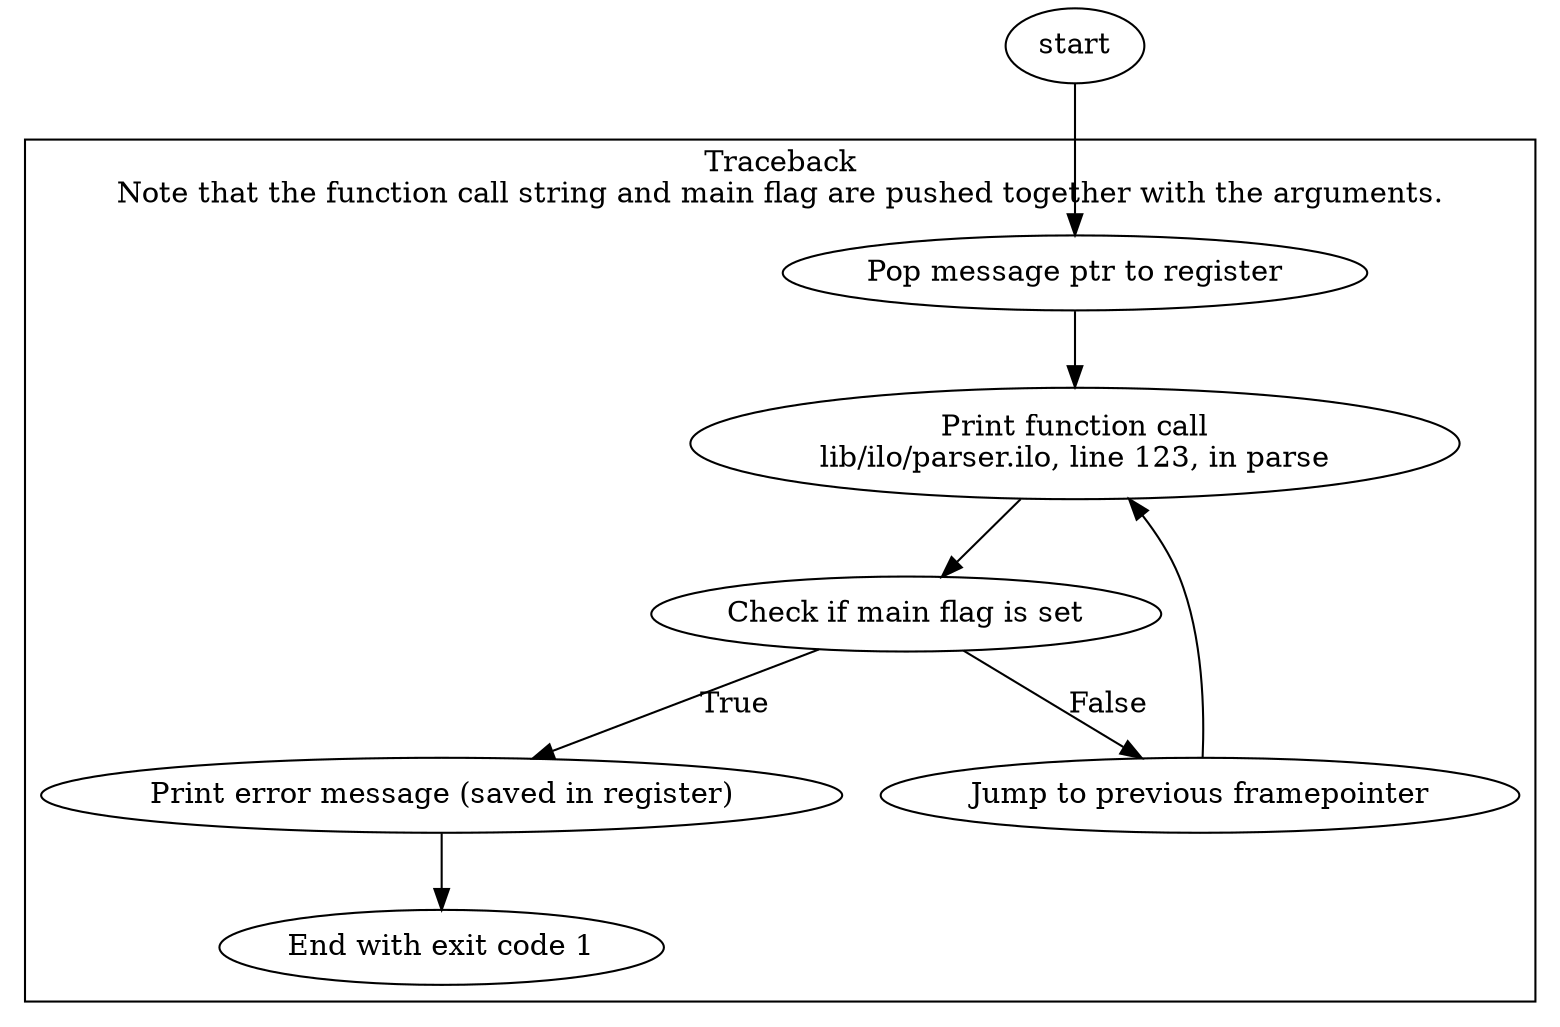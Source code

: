 digraph traceback {
    start -> pop;

    subgraph cluster_traceback {
        label = "Traceback\nNote that the function call string and main flag are pushed together with the arguments.";

        pop [ label = "Pop message ptr to register" ];
        pop -> print_call;
        print_call [ label = "Print function call\nlib/ilo/parser.ilo, line 123, in parse" ];
        print_call -> check_main;
        check_main [ label = "Check if main flag is set" ];
        check_main -> print_message [ label = "True" ];
        check_main -> prev_fp [ label = "False" ];
        prev_fp [ label = "Jump to previous framepointer" ];
        prev_fp -> print_call;
        print_message [ label = "Print error message (saved in register)" ];
        print_message -> exit;
        exit [ label = "End with exit code 1" ];
    }
}
